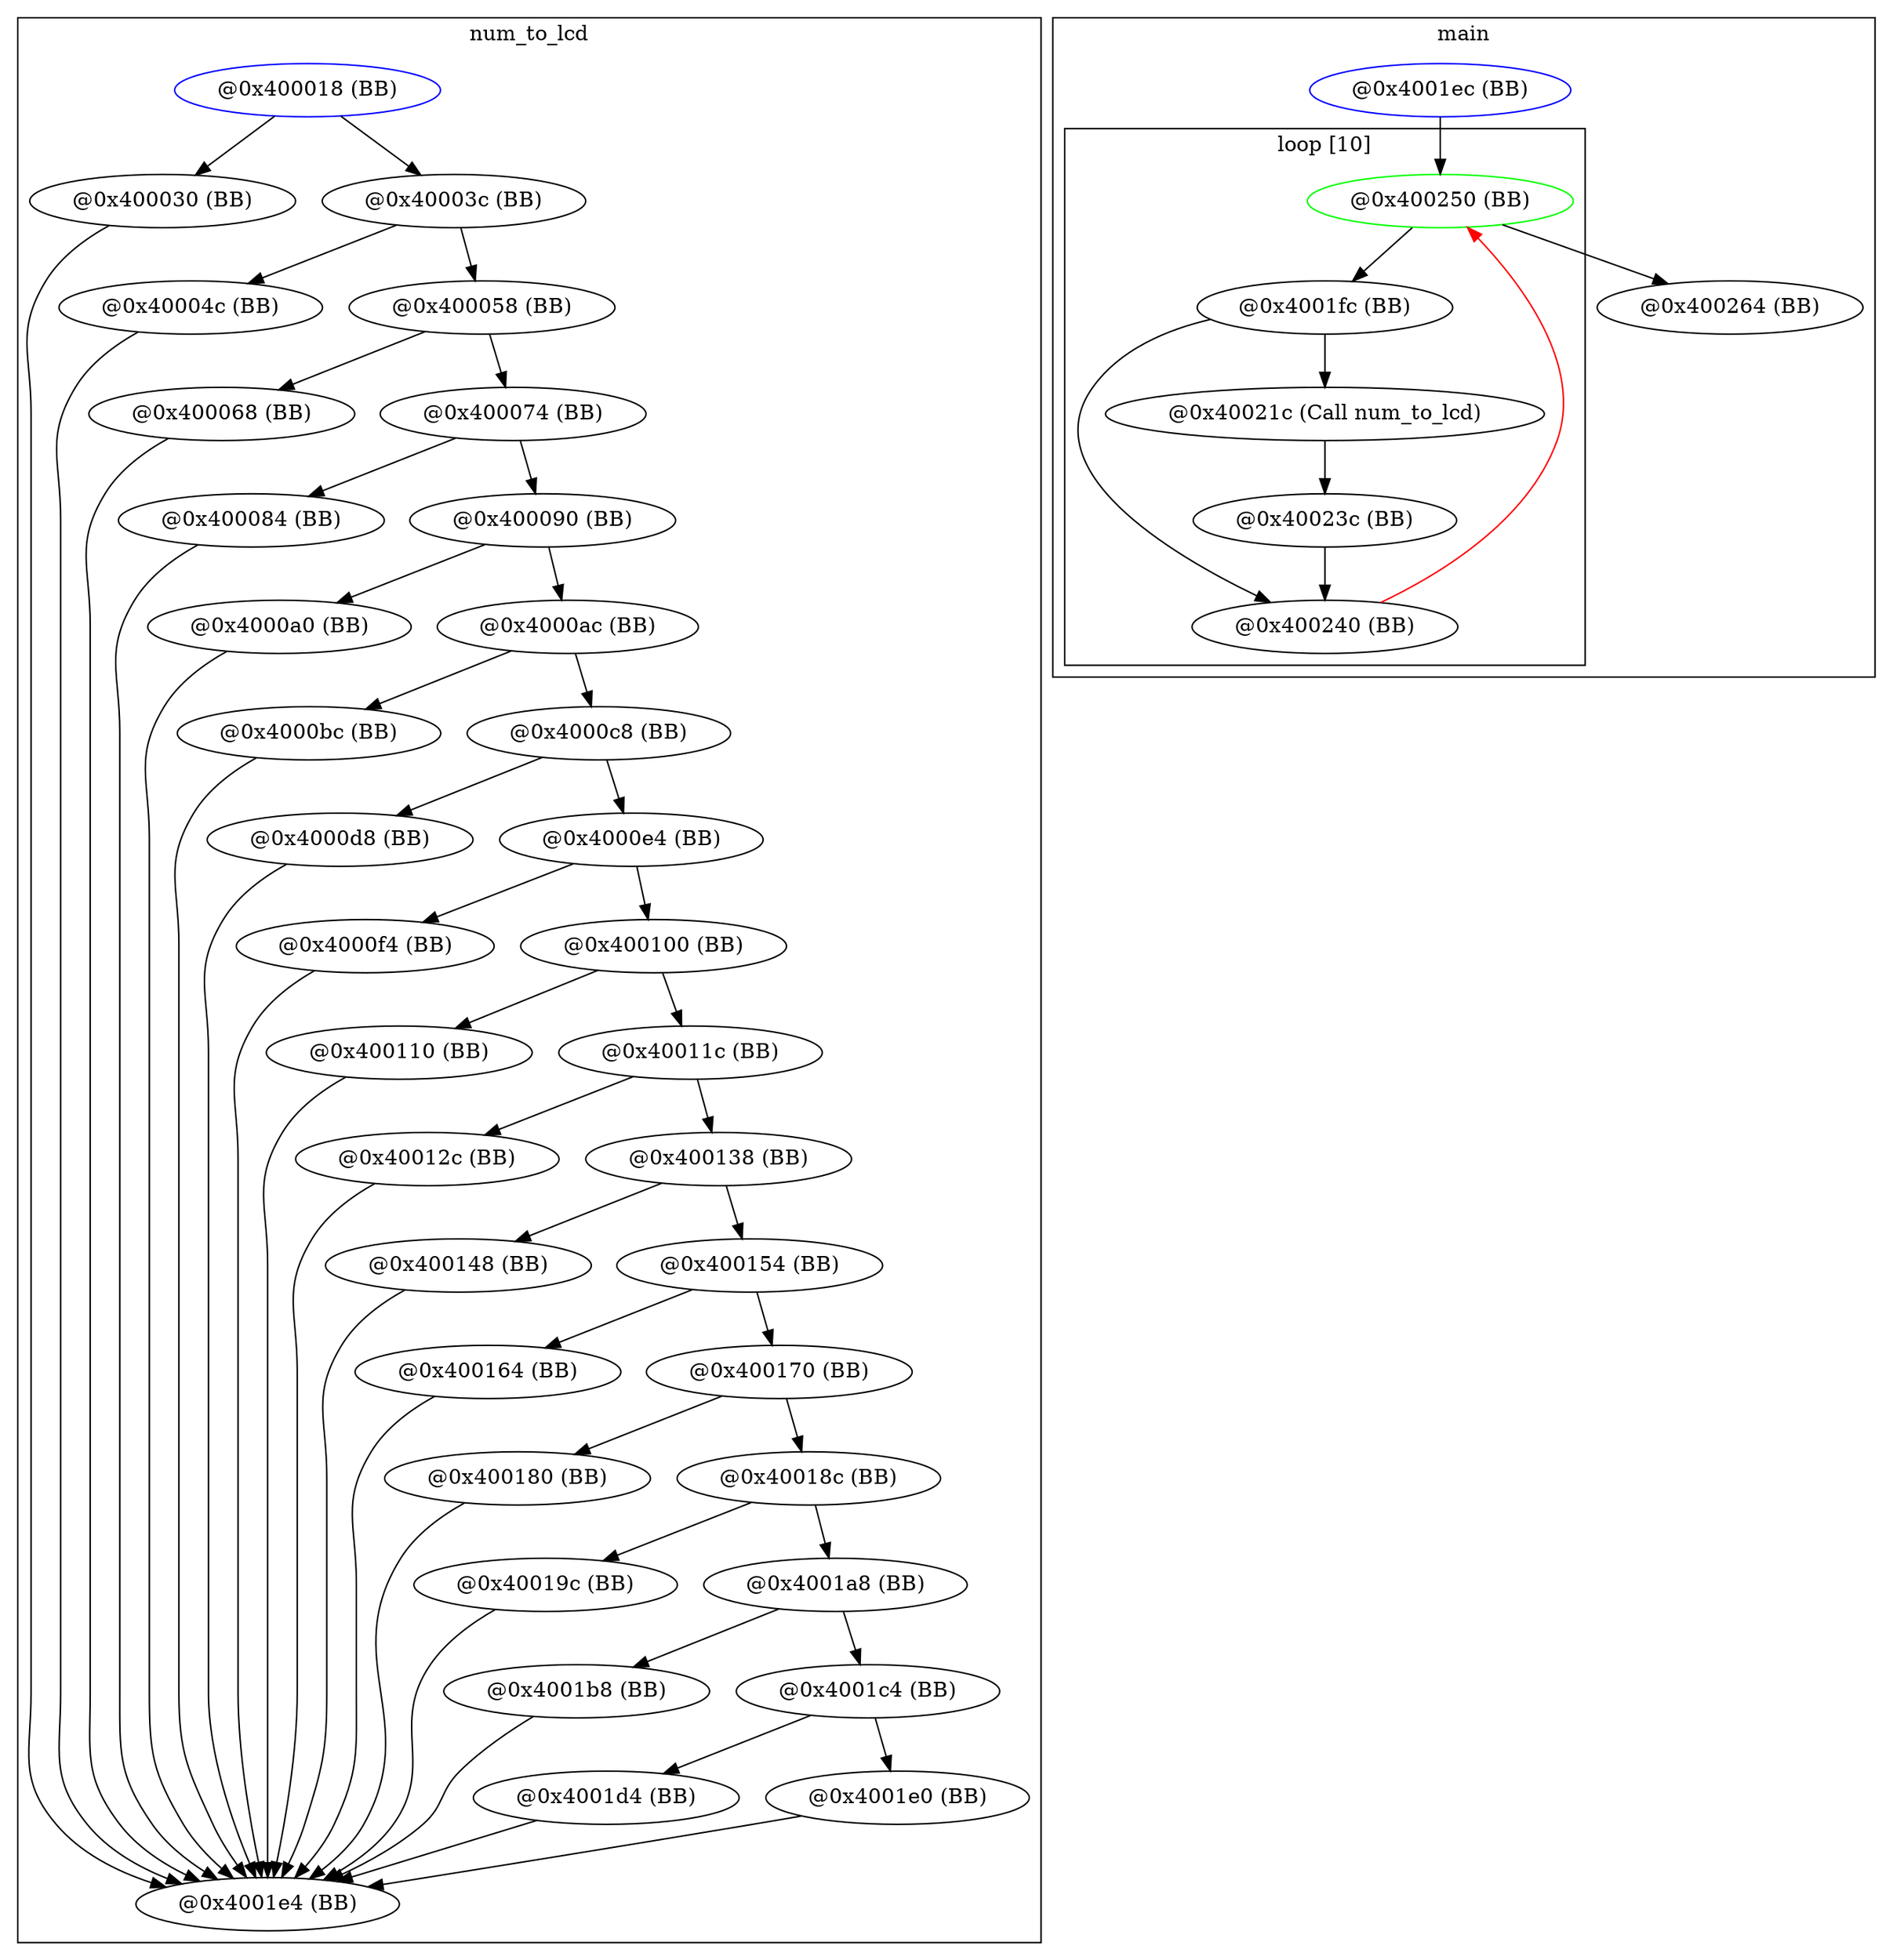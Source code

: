 digraph G {
subgraph cluster_num_to_lcd {
graph [label = "num_to_lcd"];
node0x11c5100 [label = "@0x400018 (BB)" ,color="blue"];
node0x11c2c10 [label = "@0x400030 (BB)"];
node0x11c33f0 [label = "@0x40003c (BB)"];
node0x11ce5c0 [label = "@0x40004c (BB)"];
node0x11ceda0 [label = "@0x400058 (BB)"];
node0x11cfa00 [label = "@0x400068 (BB)"];
node0x11c7d10 [label = "@0x400074 (BB)"];
node0x11c8920 [label = "@0x400084 (BB)"];
node0x11c9100 [label = "@0x400090 (BB)"];
node0x11d8450 [label = "@0x4000a0 (BB)"];
node0x11d8c30 [label = "@0x4000ac (BB)"];
node0x11d9840 [label = "@0x4000bc (BB)"];
node0x11da020 [label = "@0x4000c8 (BB)"];
node0x11dac30 [label = "@0x4000d8 (BB)"];
node0x11db410 [label = "@0x4000e4 (BB)"];
node0x11dc020 [label = "@0x4000f4 (BB)"];
node0x12cfa20 [label = "@0x400100 (BB)"];
node0x12d06f0 [label = "@0x400110 (BB)"];
node0x12d0ed0 [label = "@0x40011c (BB)"];
node0x12d1ae0 [label = "@0x40012c (BB)"];
node0x12d22c0 [label = "@0x400138 (BB)"];
node0x12d2ed0 [label = "@0x400148 (BB)"];
node0x12d36b0 [label = "@0x400154 (BB)"];
node0x12d42c0 [label = "@0x400164 (BB)"];
node0x12d4aa0 [label = "@0x400170 (BB)"];
node0x12d56b0 [label = "@0x400180 (BB)"];
node0x12d5e90 [label = "@0x40018c (BB)"];
node0x12d6aa0 [label = "@0x40019c (BB)"];
node0x12d7280 [label = "@0x4001a8 (BB)"];
node0x12d7e90 [label = "@0x4001b8 (BB)"];
node0x12d8670 [label = "@0x4001c4 (BB)"];
node0x12d9280 [label = "@0x4001d4 (BB)"];
node0x12d9a60 [label = "@0x4001e0 (BB)"];
node0x12cfbe0 [label = "@0x4001e4 (BB)"];
}
subgraph cluster_main {
graph [label = "main"];
subgraph cluster_loop0x12e15c0 {
graph [label = "loop [10]"];
node0x12df6c0 [label = "@0x400250 (BB)" ,color="green"];
node0x12dd940 [label = "@0x400240 (BB)"];
node0x11c6f10 [label = "@0x4001fc (BB)"];
node0x12dea40 [label = "@0x40023c (BB)"];
node0x12dd640 [label = "@0x40021c (Call num_to_lcd)"];
}
node0x11c5fe0 [label = "@0x4001ec (BB)" ,color="blue"];
node0x11c6f10;
node0x12dd640;
node0x12dea40;
node0x12dd940;
node0x12df6c0;
node0x12e0420 [label = "@0x400264 (BB)"];
}
node0x11c5100 -> node0x11c2c10;
node0x11c5100 -> node0x11c33f0;
node0x11c2c10 -> node0x12cfbe0;
node0x11c33f0 -> node0x11ce5c0;
node0x11c33f0 -> node0x11ceda0;
node0x11ce5c0 -> node0x12cfbe0;
node0x11ceda0 -> node0x11cfa00;
node0x11ceda0 -> node0x11c7d10;
node0x11cfa00 -> node0x12cfbe0;
node0x11c7d10 -> node0x11c8920;
node0x11c7d10 -> node0x11c9100;
node0x11c8920 -> node0x12cfbe0;
node0x11c9100 -> node0x11d8450;
node0x11c9100 -> node0x11d8c30;
node0x11d8450 -> node0x12cfbe0;
node0x11d8c30 -> node0x11d9840;
node0x11d8c30 -> node0x11da020;
node0x11d9840 -> node0x12cfbe0;
node0x11da020 -> node0x11dac30;
node0x11da020 -> node0x11db410;
node0x11dac30 -> node0x12cfbe0;
node0x11db410 -> node0x11dc020;
node0x11db410 -> node0x12cfa20;
node0x11dc020 -> node0x12cfbe0;
node0x12cfa20 -> node0x12d06f0;
node0x12cfa20 -> node0x12d0ed0;
node0x12d06f0 -> node0x12cfbe0;
node0x12d0ed0 -> node0x12d1ae0;
node0x12d0ed0 -> node0x12d22c0;
node0x12d1ae0 -> node0x12cfbe0;
node0x12d22c0 -> node0x12d2ed0;
node0x12d22c0 -> node0x12d36b0;
node0x12d2ed0 -> node0x12cfbe0;
node0x12d36b0 -> node0x12d42c0;
node0x12d36b0 -> node0x12d4aa0;
node0x12d42c0 -> node0x12cfbe0;
node0x12d4aa0 -> node0x12d56b0;
node0x12d4aa0 -> node0x12d5e90;
node0x12d56b0 -> node0x12cfbe0;
node0x12d5e90 -> node0x12d6aa0;
node0x12d5e90 -> node0x12d7280;
node0x12d6aa0 -> node0x12cfbe0;
node0x12d7280 -> node0x12d7e90;
node0x12d7280 -> node0x12d8670;
node0x12d7e90 -> node0x12cfbe0;
node0x12d8670 -> node0x12d9280;
node0x12d8670 -> node0x12d9a60;
node0x12d9280 -> node0x12cfbe0;
node0x12d9a60 -> node0x12cfbe0;
node0x11c5fe0 -> node0x12df6c0;
node0x11c6f10 -> node0x12dd640;
node0x11c6f10 -> node0x12dd940;
node0x12dd640 -> node0x12dea40;
node0x12dea40 -> node0x12dd940;
node0x12dd940 -> node0x12df6c0[color="red"];
node0x12df6c0 -> node0x11c6f10;
node0x12df6c0 -> node0x12e0420;
}
